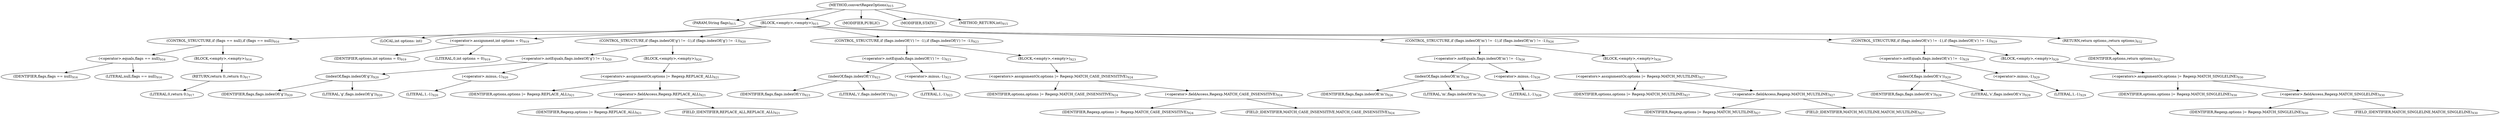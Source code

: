 digraph "convertRegexOptions" {  
"1858" [label = <(METHOD,convertRegexOptions)<SUB>915</SUB>> ]
"1859" [label = <(PARAM,String flags)<SUB>915</SUB>> ]
"1860" [label = <(BLOCK,&lt;empty&gt;,&lt;empty&gt;)<SUB>915</SUB>> ]
"1861" [label = <(CONTROL_STRUCTURE,if (flags == null),if (flags == null))<SUB>916</SUB>> ]
"1862" [label = <(&lt;operator&gt;.equals,flags == null)<SUB>916</SUB>> ]
"1863" [label = <(IDENTIFIER,flags,flags == null)<SUB>916</SUB>> ]
"1864" [label = <(LITERAL,null,flags == null)<SUB>916</SUB>> ]
"1865" [label = <(BLOCK,&lt;empty&gt;,&lt;empty&gt;)<SUB>916</SUB>> ]
"1866" [label = <(RETURN,return 0;,return 0;)<SUB>917</SUB>> ]
"1867" [label = <(LITERAL,0,return 0;)<SUB>917</SUB>> ]
"1868" [label = <(LOCAL,int options: int)> ]
"1869" [label = <(&lt;operator&gt;.assignment,int options = 0)<SUB>919</SUB>> ]
"1870" [label = <(IDENTIFIER,options,int options = 0)<SUB>919</SUB>> ]
"1871" [label = <(LITERAL,0,int options = 0)<SUB>919</SUB>> ]
"1872" [label = <(CONTROL_STRUCTURE,if (flags.indexOf('g') != -1),if (flags.indexOf('g') != -1))<SUB>920</SUB>> ]
"1873" [label = <(&lt;operator&gt;.notEquals,flags.indexOf('g') != -1)<SUB>920</SUB>> ]
"1874" [label = <(indexOf,flags.indexOf('g'))<SUB>920</SUB>> ]
"1875" [label = <(IDENTIFIER,flags,flags.indexOf('g'))<SUB>920</SUB>> ]
"1876" [label = <(LITERAL,'g',flags.indexOf('g'))<SUB>920</SUB>> ]
"1877" [label = <(&lt;operator&gt;.minus,-1)<SUB>920</SUB>> ]
"1878" [label = <(LITERAL,1,-1)<SUB>920</SUB>> ]
"1879" [label = <(BLOCK,&lt;empty&gt;,&lt;empty&gt;)<SUB>920</SUB>> ]
"1880" [label = <(&lt;operators&gt;.assignmentOr,options |= Regexp.REPLACE_ALL)<SUB>921</SUB>> ]
"1881" [label = <(IDENTIFIER,options,options |= Regexp.REPLACE_ALL)<SUB>921</SUB>> ]
"1882" [label = <(&lt;operator&gt;.fieldAccess,Regexp.REPLACE_ALL)<SUB>921</SUB>> ]
"1883" [label = <(IDENTIFIER,Regexp,options |= Regexp.REPLACE_ALL)<SUB>921</SUB>> ]
"1884" [label = <(FIELD_IDENTIFIER,REPLACE_ALL,REPLACE_ALL)<SUB>921</SUB>> ]
"1885" [label = <(CONTROL_STRUCTURE,if (flags.indexOf('i') != -1),if (flags.indexOf('i') != -1))<SUB>923</SUB>> ]
"1886" [label = <(&lt;operator&gt;.notEquals,flags.indexOf('i') != -1)<SUB>923</SUB>> ]
"1887" [label = <(indexOf,flags.indexOf('i'))<SUB>923</SUB>> ]
"1888" [label = <(IDENTIFIER,flags,flags.indexOf('i'))<SUB>923</SUB>> ]
"1889" [label = <(LITERAL,'i',flags.indexOf('i'))<SUB>923</SUB>> ]
"1890" [label = <(&lt;operator&gt;.minus,-1)<SUB>923</SUB>> ]
"1891" [label = <(LITERAL,1,-1)<SUB>923</SUB>> ]
"1892" [label = <(BLOCK,&lt;empty&gt;,&lt;empty&gt;)<SUB>923</SUB>> ]
"1893" [label = <(&lt;operators&gt;.assignmentOr,options |= Regexp.MATCH_CASE_INSENSITIVE)<SUB>924</SUB>> ]
"1894" [label = <(IDENTIFIER,options,options |= Regexp.MATCH_CASE_INSENSITIVE)<SUB>924</SUB>> ]
"1895" [label = <(&lt;operator&gt;.fieldAccess,Regexp.MATCH_CASE_INSENSITIVE)<SUB>924</SUB>> ]
"1896" [label = <(IDENTIFIER,Regexp,options |= Regexp.MATCH_CASE_INSENSITIVE)<SUB>924</SUB>> ]
"1897" [label = <(FIELD_IDENTIFIER,MATCH_CASE_INSENSITIVE,MATCH_CASE_INSENSITIVE)<SUB>924</SUB>> ]
"1898" [label = <(CONTROL_STRUCTURE,if (flags.indexOf('m') != -1),if (flags.indexOf('m') != -1))<SUB>926</SUB>> ]
"1899" [label = <(&lt;operator&gt;.notEquals,flags.indexOf('m') != -1)<SUB>926</SUB>> ]
"1900" [label = <(indexOf,flags.indexOf('m'))<SUB>926</SUB>> ]
"1901" [label = <(IDENTIFIER,flags,flags.indexOf('m'))<SUB>926</SUB>> ]
"1902" [label = <(LITERAL,'m',flags.indexOf('m'))<SUB>926</SUB>> ]
"1903" [label = <(&lt;operator&gt;.minus,-1)<SUB>926</SUB>> ]
"1904" [label = <(LITERAL,1,-1)<SUB>926</SUB>> ]
"1905" [label = <(BLOCK,&lt;empty&gt;,&lt;empty&gt;)<SUB>926</SUB>> ]
"1906" [label = <(&lt;operators&gt;.assignmentOr,options |= Regexp.MATCH_MULTILINE)<SUB>927</SUB>> ]
"1907" [label = <(IDENTIFIER,options,options |= Regexp.MATCH_MULTILINE)<SUB>927</SUB>> ]
"1908" [label = <(&lt;operator&gt;.fieldAccess,Regexp.MATCH_MULTILINE)<SUB>927</SUB>> ]
"1909" [label = <(IDENTIFIER,Regexp,options |= Regexp.MATCH_MULTILINE)<SUB>927</SUB>> ]
"1910" [label = <(FIELD_IDENTIFIER,MATCH_MULTILINE,MATCH_MULTILINE)<SUB>927</SUB>> ]
"1911" [label = <(CONTROL_STRUCTURE,if (flags.indexOf('s') != -1),if (flags.indexOf('s') != -1))<SUB>929</SUB>> ]
"1912" [label = <(&lt;operator&gt;.notEquals,flags.indexOf('s') != -1)<SUB>929</SUB>> ]
"1913" [label = <(indexOf,flags.indexOf('s'))<SUB>929</SUB>> ]
"1914" [label = <(IDENTIFIER,flags,flags.indexOf('s'))<SUB>929</SUB>> ]
"1915" [label = <(LITERAL,'s',flags.indexOf('s'))<SUB>929</SUB>> ]
"1916" [label = <(&lt;operator&gt;.minus,-1)<SUB>929</SUB>> ]
"1917" [label = <(LITERAL,1,-1)<SUB>929</SUB>> ]
"1918" [label = <(BLOCK,&lt;empty&gt;,&lt;empty&gt;)<SUB>929</SUB>> ]
"1919" [label = <(&lt;operators&gt;.assignmentOr,options |= Regexp.MATCH_SINGLELINE)<SUB>930</SUB>> ]
"1920" [label = <(IDENTIFIER,options,options |= Regexp.MATCH_SINGLELINE)<SUB>930</SUB>> ]
"1921" [label = <(&lt;operator&gt;.fieldAccess,Regexp.MATCH_SINGLELINE)<SUB>930</SUB>> ]
"1922" [label = <(IDENTIFIER,Regexp,options |= Regexp.MATCH_SINGLELINE)<SUB>930</SUB>> ]
"1923" [label = <(FIELD_IDENTIFIER,MATCH_SINGLELINE,MATCH_SINGLELINE)<SUB>930</SUB>> ]
"1924" [label = <(RETURN,return options;,return options;)<SUB>932</SUB>> ]
"1925" [label = <(IDENTIFIER,options,return options;)<SUB>932</SUB>> ]
"1926" [label = <(MODIFIER,PUBLIC)> ]
"1927" [label = <(MODIFIER,STATIC)> ]
"1928" [label = <(METHOD_RETURN,int)<SUB>915</SUB>> ]
  "1858" -> "1859" 
  "1858" -> "1860" 
  "1858" -> "1926" 
  "1858" -> "1927" 
  "1858" -> "1928" 
  "1860" -> "1861" 
  "1860" -> "1868" 
  "1860" -> "1869" 
  "1860" -> "1872" 
  "1860" -> "1885" 
  "1860" -> "1898" 
  "1860" -> "1911" 
  "1860" -> "1924" 
  "1861" -> "1862" 
  "1861" -> "1865" 
  "1862" -> "1863" 
  "1862" -> "1864" 
  "1865" -> "1866" 
  "1866" -> "1867" 
  "1869" -> "1870" 
  "1869" -> "1871" 
  "1872" -> "1873" 
  "1872" -> "1879" 
  "1873" -> "1874" 
  "1873" -> "1877" 
  "1874" -> "1875" 
  "1874" -> "1876" 
  "1877" -> "1878" 
  "1879" -> "1880" 
  "1880" -> "1881" 
  "1880" -> "1882" 
  "1882" -> "1883" 
  "1882" -> "1884" 
  "1885" -> "1886" 
  "1885" -> "1892" 
  "1886" -> "1887" 
  "1886" -> "1890" 
  "1887" -> "1888" 
  "1887" -> "1889" 
  "1890" -> "1891" 
  "1892" -> "1893" 
  "1893" -> "1894" 
  "1893" -> "1895" 
  "1895" -> "1896" 
  "1895" -> "1897" 
  "1898" -> "1899" 
  "1898" -> "1905" 
  "1899" -> "1900" 
  "1899" -> "1903" 
  "1900" -> "1901" 
  "1900" -> "1902" 
  "1903" -> "1904" 
  "1905" -> "1906" 
  "1906" -> "1907" 
  "1906" -> "1908" 
  "1908" -> "1909" 
  "1908" -> "1910" 
  "1911" -> "1912" 
  "1911" -> "1918" 
  "1912" -> "1913" 
  "1912" -> "1916" 
  "1913" -> "1914" 
  "1913" -> "1915" 
  "1916" -> "1917" 
  "1918" -> "1919" 
  "1919" -> "1920" 
  "1919" -> "1921" 
  "1921" -> "1922" 
  "1921" -> "1923" 
  "1924" -> "1925" 
}
